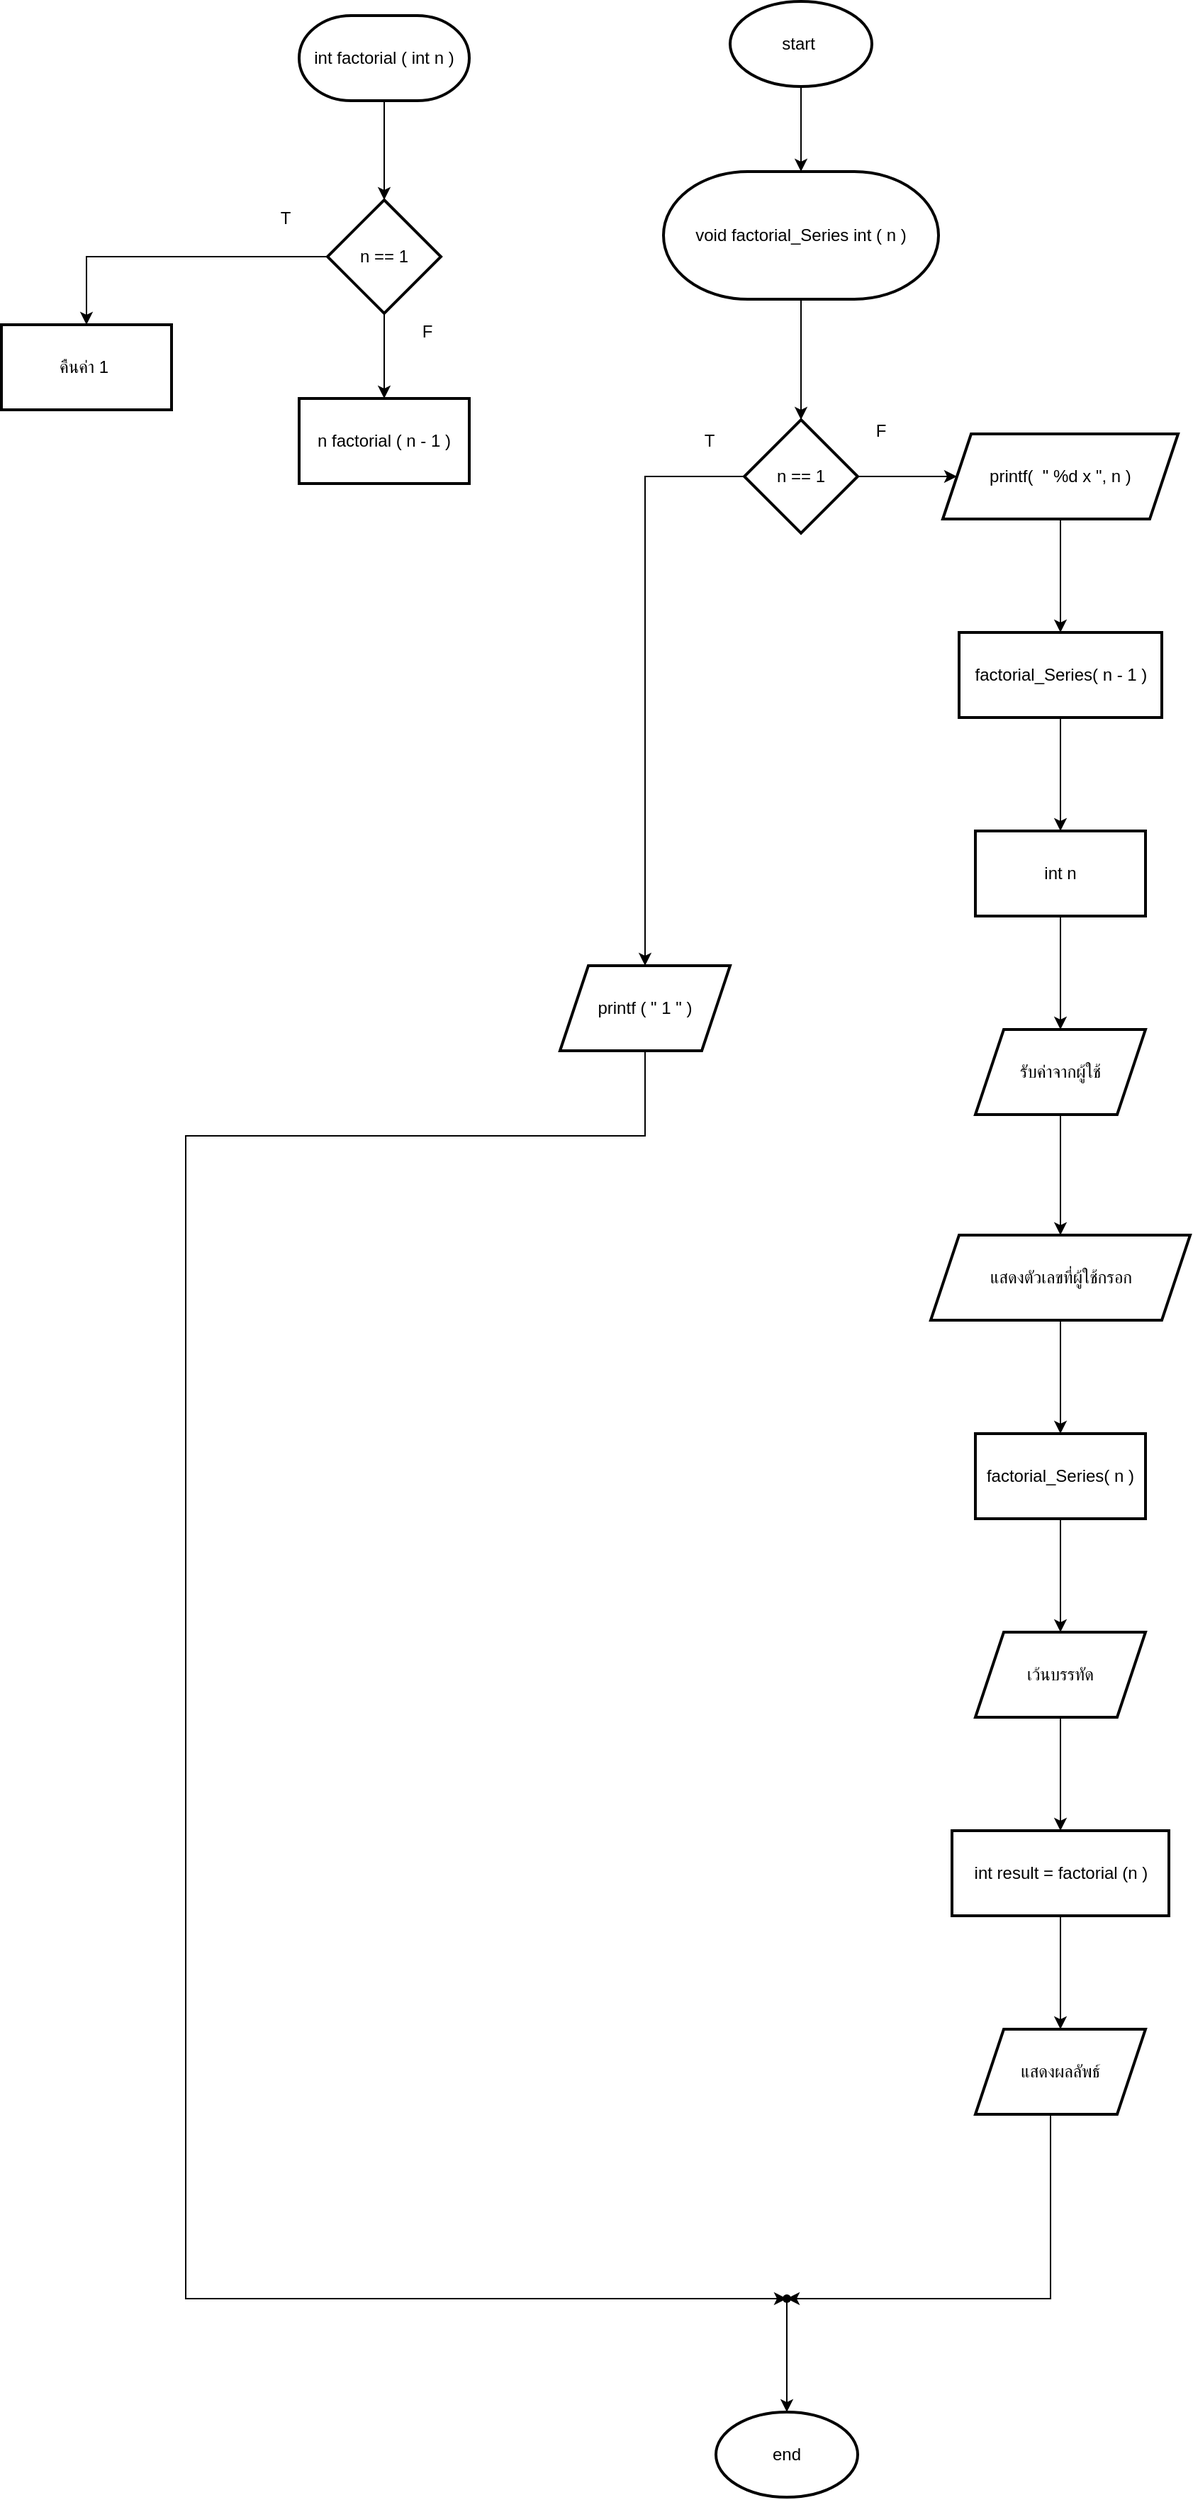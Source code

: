 <mxfile version="25.0.3">
  <diagram name="หน้า-1" id="zKWEHPKxsRrzMmOQt4gc">
    <mxGraphModel dx="1622" dy="343" grid="1" gridSize="10" guides="1" tooltips="1" connect="1" arrows="1" fold="1" page="1" pageScale="1" pageWidth="827" pageHeight="1169" math="0" shadow="0">
      <root>
        <mxCell id="0" />
        <mxCell id="1" parent="0" />
        <mxCell id="BIB8ikMbAPBFWskUdiUE-3" value="" style="edgeStyle=orthogonalEdgeStyle;rounded=0;orthogonalLoop=1;jettySize=auto;html=1;" edge="1" parent="1" source="BIB8ikMbAPBFWskUdiUE-1" target="BIB8ikMbAPBFWskUdiUE-2">
          <mxGeometry relative="1" as="geometry" />
        </mxCell>
        <mxCell id="BIB8ikMbAPBFWskUdiUE-1" value="start&amp;nbsp;" style="strokeWidth=2;html=1;shape=mxgraph.flowchart.start_1;whiteSpace=wrap;" vertex="1" parent="1">
          <mxGeometry x="364" y="60" width="100" height="60" as="geometry" />
        </mxCell>
        <mxCell id="BIB8ikMbAPBFWskUdiUE-5" value="" style="edgeStyle=orthogonalEdgeStyle;rounded=0;orthogonalLoop=1;jettySize=auto;html=1;" edge="1" parent="1" source="BIB8ikMbAPBFWskUdiUE-2" target="BIB8ikMbAPBFWskUdiUE-4">
          <mxGeometry relative="1" as="geometry" />
        </mxCell>
        <mxCell id="BIB8ikMbAPBFWskUdiUE-2" value="void factorial_Series int ( n )" style="strokeWidth=2;html=1;shape=mxgraph.flowchart.terminator;whiteSpace=wrap;" vertex="1" parent="1">
          <mxGeometry x="317" y="180" width="194" height="90" as="geometry" />
        </mxCell>
        <mxCell id="BIB8ikMbAPBFWskUdiUE-7" value="" style="edgeStyle=orthogonalEdgeStyle;rounded=0;orthogonalLoop=1;jettySize=auto;html=1;" edge="1" parent="1" source="BIB8ikMbAPBFWskUdiUE-4" target="BIB8ikMbAPBFWskUdiUE-6">
          <mxGeometry relative="1" as="geometry" />
        </mxCell>
        <mxCell id="BIB8ikMbAPBFWskUdiUE-10" value="" style="edgeStyle=orthogonalEdgeStyle;rounded=0;orthogonalLoop=1;jettySize=auto;html=1;" edge="1" parent="1" source="BIB8ikMbAPBFWskUdiUE-4" target="BIB8ikMbAPBFWskUdiUE-9">
          <mxGeometry relative="1" as="geometry" />
        </mxCell>
        <mxCell id="BIB8ikMbAPBFWskUdiUE-4" value="n == 1" style="rhombus;whiteSpace=wrap;html=1;strokeWidth=2;" vertex="1" parent="1">
          <mxGeometry x="374" y="355" width="80" height="80" as="geometry" />
        </mxCell>
        <mxCell id="BIB8ikMbAPBFWskUdiUE-30" style="edgeStyle=orthogonalEdgeStyle;rounded=0;orthogonalLoop=1;jettySize=auto;html=1;exitX=0.5;exitY=1;exitDx=0;exitDy=0;entryX=0.008;entryY=0.542;entryDx=0;entryDy=0;entryPerimeter=0;" edge="1" parent="1" source="BIB8ikMbAPBFWskUdiUE-6" target="BIB8ikMbAPBFWskUdiUE-31">
          <mxGeometry relative="1" as="geometry">
            <mxPoint x="314" y="1859.96" as="targetPoint" />
            <mxPoint x="214" y="979.96" as="sourcePoint" />
            <Array as="points">
              <mxPoint x="304" y="860" />
              <mxPoint x="-20" y="860" />
              <mxPoint x="-20" y="1680" />
            </Array>
          </mxGeometry>
        </mxCell>
        <mxCell id="BIB8ikMbAPBFWskUdiUE-6" value="printf ( &quot; 1 &quot; )" style="shape=parallelogram;perimeter=parallelogramPerimeter;whiteSpace=wrap;html=1;fixedSize=1;strokeWidth=2;" vertex="1" parent="1">
          <mxGeometry x="244" y="740" width="120" height="60" as="geometry" />
        </mxCell>
        <mxCell id="BIB8ikMbAPBFWskUdiUE-8" value="T" style="text;html=1;align=center;verticalAlign=middle;resizable=0;points=[];autosize=1;strokeColor=none;fillColor=none;" vertex="1" parent="1">
          <mxGeometry x="334" y="355" width="30" height="30" as="geometry" />
        </mxCell>
        <mxCell id="BIB8ikMbAPBFWskUdiUE-13" value="" style="edgeStyle=orthogonalEdgeStyle;rounded=0;orthogonalLoop=1;jettySize=auto;html=1;" edge="1" parent="1" source="BIB8ikMbAPBFWskUdiUE-9" target="BIB8ikMbAPBFWskUdiUE-12">
          <mxGeometry relative="1" as="geometry" />
        </mxCell>
        <mxCell id="BIB8ikMbAPBFWskUdiUE-9" value="printf(&amp;nbsp; &quot; %d x &quot;, n )" style="shape=parallelogram;perimeter=parallelogramPerimeter;whiteSpace=wrap;html=1;fixedSize=1;strokeWidth=2;" vertex="1" parent="1">
          <mxGeometry x="514" y="365" width="166" height="60" as="geometry" />
        </mxCell>
        <mxCell id="BIB8ikMbAPBFWskUdiUE-11" value="F" style="text;html=1;align=center;verticalAlign=middle;resizable=0;points=[];autosize=1;strokeColor=none;fillColor=none;" vertex="1" parent="1">
          <mxGeometry x="455" y="348" width="30" height="30" as="geometry" />
        </mxCell>
        <mxCell id="BIB8ikMbAPBFWskUdiUE-15" value="" style="edgeStyle=orthogonalEdgeStyle;rounded=0;orthogonalLoop=1;jettySize=auto;html=1;" edge="1" parent="1" source="BIB8ikMbAPBFWskUdiUE-12" target="BIB8ikMbAPBFWskUdiUE-14">
          <mxGeometry relative="1" as="geometry" />
        </mxCell>
        <mxCell id="BIB8ikMbAPBFWskUdiUE-12" value="factorial_Series( n - 1 )" style="whiteSpace=wrap;html=1;strokeWidth=2;" vertex="1" parent="1">
          <mxGeometry x="525.5" y="505" width="143" height="60" as="geometry" />
        </mxCell>
        <mxCell id="BIB8ikMbAPBFWskUdiUE-17" value="" style="edgeStyle=orthogonalEdgeStyle;rounded=0;orthogonalLoop=1;jettySize=auto;html=1;" edge="1" parent="1" source="BIB8ikMbAPBFWskUdiUE-14" target="BIB8ikMbAPBFWskUdiUE-16">
          <mxGeometry relative="1" as="geometry" />
        </mxCell>
        <mxCell id="BIB8ikMbAPBFWskUdiUE-14" value="int n" style="whiteSpace=wrap;html=1;strokeWidth=2;" vertex="1" parent="1">
          <mxGeometry x="537" y="645" width="120" height="60" as="geometry" />
        </mxCell>
        <mxCell id="BIB8ikMbAPBFWskUdiUE-19" value="" style="edgeStyle=orthogonalEdgeStyle;rounded=0;orthogonalLoop=1;jettySize=auto;html=1;" edge="1" parent="1" source="BIB8ikMbAPBFWskUdiUE-16" target="BIB8ikMbAPBFWskUdiUE-18">
          <mxGeometry relative="1" as="geometry" />
        </mxCell>
        <mxCell id="BIB8ikMbAPBFWskUdiUE-16" value="รับค่าจากผู้ใช้" style="shape=parallelogram;perimeter=parallelogramPerimeter;whiteSpace=wrap;html=1;fixedSize=1;strokeWidth=2;" vertex="1" parent="1">
          <mxGeometry x="537" y="785" width="120" height="60" as="geometry" />
        </mxCell>
        <mxCell id="BIB8ikMbAPBFWskUdiUE-21" value="" style="edgeStyle=orthogonalEdgeStyle;rounded=0;orthogonalLoop=1;jettySize=auto;html=1;" edge="1" parent="1" source="BIB8ikMbAPBFWskUdiUE-18" target="BIB8ikMbAPBFWskUdiUE-20">
          <mxGeometry relative="1" as="geometry" />
        </mxCell>
        <mxCell id="BIB8ikMbAPBFWskUdiUE-18" value="แสดงตัวเลขที่ผู้ใช้กรอก" style="shape=parallelogram;perimeter=parallelogramPerimeter;whiteSpace=wrap;html=1;fixedSize=1;strokeWidth=2;" vertex="1" parent="1">
          <mxGeometry x="505.5" y="930" width="183" height="60" as="geometry" />
        </mxCell>
        <mxCell id="BIB8ikMbAPBFWskUdiUE-23" value="" style="edgeStyle=orthogonalEdgeStyle;rounded=0;orthogonalLoop=1;jettySize=auto;html=1;" edge="1" parent="1" source="BIB8ikMbAPBFWskUdiUE-20" target="BIB8ikMbAPBFWskUdiUE-22">
          <mxGeometry relative="1" as="geometry" />
        </mxCell>
        <mxCell id="BIB8ikMbAPBFWskUdiUE-20" value="factorial_Series( n )" style="whiteSpace=wrap;html=1;strokeWidth=2;" vertex="1" parent="1">
          <mxGeometry x="537" y="1070" width="120" height="60" as="geometry" />
        </mxCell>
        <mxCell id="BIB8ikMbAPBFWskUdiUE-25" value="" style="edgeStyle=orthogonalEdgeStyle;rounded=0;orthogonalLoop=1;jettySize=auto;html=1;" edge="1" parent="1" source="BIB8ikMbAPBFWskUdiUE-22" target="BIB8ikMbAPBFWskUdiUE-24">
          <mxGeometry relative="1" as="geometry" />
        </mxCell>
        <mxCell id="BIB8ikMbAPBFWskUdiUE-22" value="เว้นบรรทัด" style="shape=parallelogram;perimeter=parallelogramPerimeter;whiteSpace=wrap;html=1;fixedSize=1;strokeWidth=2;" vertex="1" parent="1">
          <mxGeometry x="537" y="1210" width="120" height="60" as="geometry" />
        </mxCell>
        <mxCell id="BIB8ikMbAPBFWskUdiUE-27" value="" style="edgeStyle=orthogonalEdgeStyle;rounded=0;orthogonalLoop=1;jettySize=auto;html=1;" edge="1" parent="1" source="BIB8ikMbAPBFWskUdiUE-24" target="BIB8ikMbAPBFWskUdiUE-26">
          <mxGeometry relative="1" as="geometry" />
        </mxCell>
        <mxCell id="BIB8ikMbAPBFWskUdiUE-24" value="int result = factorial (n )" style="whiteSpace=wrap;html=1;strokeWidth=2;" vertex="1" parent="1">
          <mxGeometry x="520.5" y="1350" width="153" height="60" as="geometry" />
        </mxCell>
        <mxCell id="BIB8ikMbAPBFWskUdiUE-26" value="แสดงผลลัพธ์" style="shape=parallelogram;perimeter=parallelogramPerimeter;whiteSpace=wrap;html=1;fixedSize=1;strokeWidth=2;" vertex="1" parent="1">
          <mxGeometry x="537" y="1490" width="120" height="60" as="geometry" />
        </mxCell>
        <mxCell id="BIB8ikMbAPBFWskUdiUE-28" value="end" style="strokeWidth=2;html=1;shape=mxgraph.flowchart.start_1;whiteSpace=wrap;" vertex="1" parent="1">
          <mxGeometry x="354" y="1760" width="100" height="60" as="geometry" />
        </mxCell>
        <mxCell id="BIB8ikMbAPBFWskUdiUE-32" value="" style="edgeStyle=orthogonalEdgeStyle;rounded=0;orthogonalLoop=1;jettySize=auto;html=1;" edge="1" parent="1" source="BIB8ikMbAPBFWskUdiUE-26" target="BIB8ikMbAPBFWskUdiUE-31">
          <mxGeometry relative="1" as="geometry">
            <mxPoint x="597" y="1550" as="sourcePoint" />
            <mxPoint x="404" y="1760" as="targetPoint" />
            <Array as="points">
              <mxPoint x="590" y="1680" />
            </Array>
          </mxGeometry>
        </mxCell>
        <mxCell id="BIB8ikMbAPBFWskUdiUE-33" value="" style="edgeStyle=orthogonalEdgeStyle;rounded=0;orthogonalLoop=1;jettySize=auto;html=1;" edge="1" parent="1" source="BIB8ikMbAPBFWskUdiUE-31" target="BIB8ikMbAPBFWskUdiUE-28">
          <mxGeometry relative="1" as="geometry" />
        </mxCell>
        <mxCell id="BIB8ikMbAPBFWskUdiUE-31" value="" style="shape=waypoint;sketch=0;fillStyle=solid;size=6;pointerEvents=1;points=[];fillColor=none;resizable=0;rotatable=0;perimeter=centerPerimeter;snapToPoint=1;" vertex="1" parent="1">
          <mxGeometry x="394" y="1670" width="20" height="20" as="geometry" />
        </mxCell>
        <mxCell id="BIB8ikMbAPBFWskUdiUE-36" value="" style="edgeStyle=orthogonalEdgeStyle;rounded=0;orthogonalLoop=1;jettySize=auto;html=1;" edge="1" parent="1" source="BIB8ikMbAPBFWskUdiUE-34" target="BIB8ikMbAPBFWskUdiUE-35">
          <mxGeometry relative="1" as="geometry" />
        </mxCell>
        <mxCell id="BIB8ikMbAPBFWskUdiUE-34" value="int factorial ( int n )" style="strokeWidth=2;html=1;shape=mxgraph.flowchart.terminator;whiteSpace=wrap;" vertex="1" parent="1">
          <mxGeometry x="60" y="70" width="120" height="60" as="geometry" />
        </mxCell>
        <mxCell id="BIB8ikMbAPBFWskUdiUE-38" value="" style="edgeStyle=orthogonalEdgeStyle;rounded=0;orthogonalLoop=1;jettySize=auto;html=1;" edge="1" parent="1" source="BIB8ikMbAPBFWskUdiUE-35" target="BIB8ikMbAPBFWskUdiUE-37">
          <mxGeometry relative="1" as="geometry" />
        </mxCell>
        <mxCell id="BIB8ikMbAPBFWskUdiUE-40" value="" style="edgeStyle=orthogonalEdgeStyle;rounded=0;orthogonalLoop=1;jettySize=auto;html=1;" edge="1" parent="1" source="BIB8ikMbAPBFWskUdiUE-35" target="BIB8ikMbAPBFWskUdiUE-39">
          <mxGeometry relative="1" as="geometry" />
        </mxCell>
        <mxCell id="BIB8ikMbAPBFWskUdiUE-35" value="n == 1" style="rhombus;whiteSpace=wrap;html=1;strokeWidth=2;" vertex="1" parent="1">
          <mxGeometry x="80" y="200" width="80" height="80" as="geometry" />
        </mxCell>
        <mxCell id="BIB8ikMbAPBFWskUdiUE-37" value="คืนค่า 1&amp;nbsp;" style="whiteSpace=wrap;html=1;strokeWidth=2;" vertex="1" parent="1">
          <mxGeometry x="-150" y="288" width="120" height="60" as="geometry" />
        </mxCell>
        <mxCell id="BIB8ikMbAPBFWskUdiUE-39" value="n factorial ( n - 1 )" style="whiteSpace=wrap;html=1;strokeWidth=2;" vertex="1" parent="1">
          <mxGeometry x="60" y="340" width="120" height="60" as="geometry" />
        </mxCell>
        <mxCell id="BIB8ikMbAPBFWskUdiUE-41" value="F" style="text;html=1;align=center;verticalAlign=middle;resizable=0;points=[];autosize=1;strokeColor=none;fillColor=none;" vertex="1" parent="1">
          <mxGeometry x="135" y="278" width="30" height="30" as="geometry" />
        </mxCell>
        <mxCell id="BIB8ikMbAPBFWskUdiUE-42" value="T" style="text;html=1;align=center;verticalAlign=middle;resizable=0;points=[];autosize=1;strokeColor=none;fillColor=none;" vertex="1" parent="1">
          <mxGeometry x="35" y="198" width="30" height="30" as="geometry" />
        </mxCell>
      </root>
    </mxGraphModel>
  </diagram>
</mxfile>
